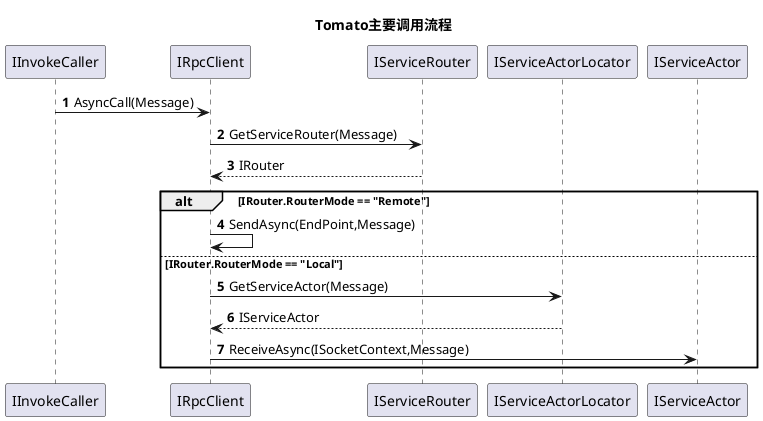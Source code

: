 @startuml overview

title Tomato主要调用流程


autonumber

IInvokeCaller -> IRpcClient : AsyncCall(Message)
IRpcClient -> IServiceRouter : GetServiceRouter(Message)
IRpcClient <-- IServiceRouter : IRouter

alt IRouter.RouterMode == "Remote"
    IRpcClient -> IRpcClient : SendAsync(EndPoint,Message)
else IRouter.RouterMode == "Local"
    IRpcClient -> IServiceActorLocator : GetServiceActor(Message)
    IRpcClient <-- IServiceActorLocator : IServiceActor
    IRpcClient -> IServiceActor : ReceiveAsync(ISocketContext,Message)
end

@enduml


